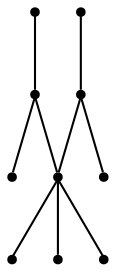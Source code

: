 graph {
  node [shape=point,comment="{\"directed\":false,\"doi\":\"10.1007/3-540-45848-4_1\",\"figure\":\"8 (3)\"}"]

  v0 [pos="1381.583309173584,1528.9166768391933"]
  v1 [pos="1275.333309173584,1387.1665954589848"]
  v2 [pos="1204.45826848348,1528.9166768391933"]
  v3 [pos="1310.8332633972168,1528.9166768391933"]
  v4 [pos="1239.8333549499512,1387.1665954589848"]
  v5 [pos="1204.45826848348,1387.1665954589848"]
  v6 [pos="1169.083309173584,1387.1665954589848"]
  v7 [pos="1133.5833549499512,1387.1665954589848"]
  v8 [pos="1098.083273569743,1528.916676839193"]
  v9 [pos="1027.3333231608074,1528.9166768391933"]

  v0 -- v1 [id="-1",pos="1381.583309173584,1528.9166768391933 1275.333309173584,1387.1665954589848 1275.333309173584,1387.1665954589848 1275.333309173584,1387.1665954589848"]
  v9 -- v7 [id="-2",pos="1027.3333231608074,1528.9166768391933 1133.5833549499512,1387.1665954589848 1133.5833549499512,1387.1665954589848 1133.5833549499512,1387.1665954589848"]
  v7 -- v2 [id="-3",pos="1133.5833549499512,1387.1665954589848 1204.45826848348,1528.9166768391933 1204.45826848348,1528.9166768391933 1204.45826848348,1528.9166768391933"]
  v7 -- v8 [id="-4",pos="1133.5833549499512,1387.1665954589848 1098.083273569743,1528.916676839193 1098.083273569743,1528.916676839193 1098.083273569743,1528.916676839193"]
  v2 -- v6 [id="-5",pos="1204.45826848348,1528.9166768391933 1169.083309173584,1387.1665954589848 1169.083309173584,1387.1665954589848 1169.083309173584,1387.1665954589848"]
  v2 -- v5 [id="-6",pos="1204.45826848348,1528.9166768391933 1204.45826848348,1387.1665954589848 1204.45826848348,1387.1665954589848 1204.45826848348,1387.1665954589848"]
  v2 -- v4 [id="-7",pos="1204.45826848348,1528.9166768391933 1239.8333549499512,1387.1665954589848 1239.8333549499512,1387.1665954589848 1239.8333549499512,1387.1665954589848"]
  v1 -- v3 [id="-8",pos="1275.333309173584,1387.1665954589848 1310.8332633972168,1528.9166768391933 1310.8332633972168,1528.9166768391933 1310.8332633972168,1528.9166768391933"]
  v1 -- v2 [id="-9",pos="1275.333309173584,1387.1665954589848 1204.45826848348,1528.9166768391933 1204.45826848348,1528.9166768391933 1204.45826848348,1528.9166768391933"]
}